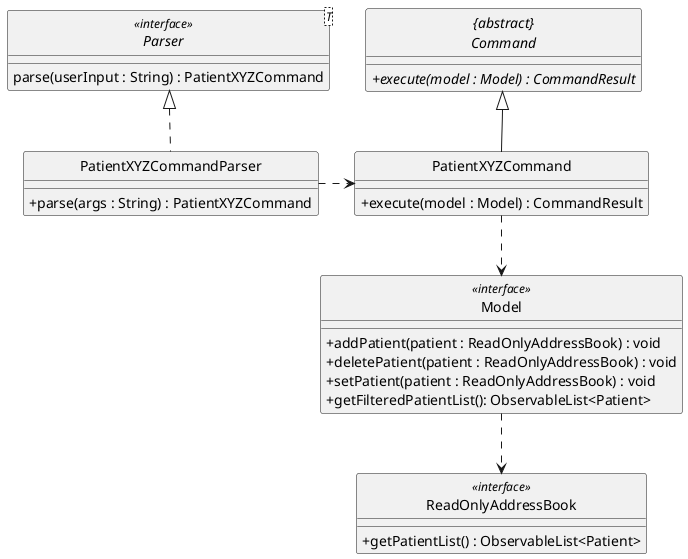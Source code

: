 @startuml
skinparam backgroundColor #ffffff
skinparam classAttributeIconSize 0
hide circle

abstract class "{abstract}\nCommand" {
    + {abstract} execute(model : Model) : CommandResult
}

class Model <<interface>> {
    + addPatient(patient : ReadOnlyAddressBook) : void
    + deletePatient(patient : ReadOnlyAddressBook) : void
    + setPatient(patient : ReadOnlyAddressBook) : void
    + getFilteredPatientList(): ObservableList<Patient>
}

Model ..> ReadOnlyAddressBook

class ReadOnlyAddressBook <<interface>> {
    + getPatientList() : ObservableList<Patient>
}

class PatientXYZCommand {
    /' Methods '/
    + execute(model : Model) : CommandResult
}

class PatientXYZCommandParser implements Parser {
    /' Methods '/
    + parse(args : String) : PatientXYZCommand
}

interface Parser<T> <<interface>> {
    parse(userInput : String) : PatientXYZCommand
}

class PatientXYZCommand

PatientXYZCommand <..left PatientXYZCommandParser
PatientXYZCommand ..> Model
PatientXYZCommand --up|> "{abstract}\nCommand"
@enduml